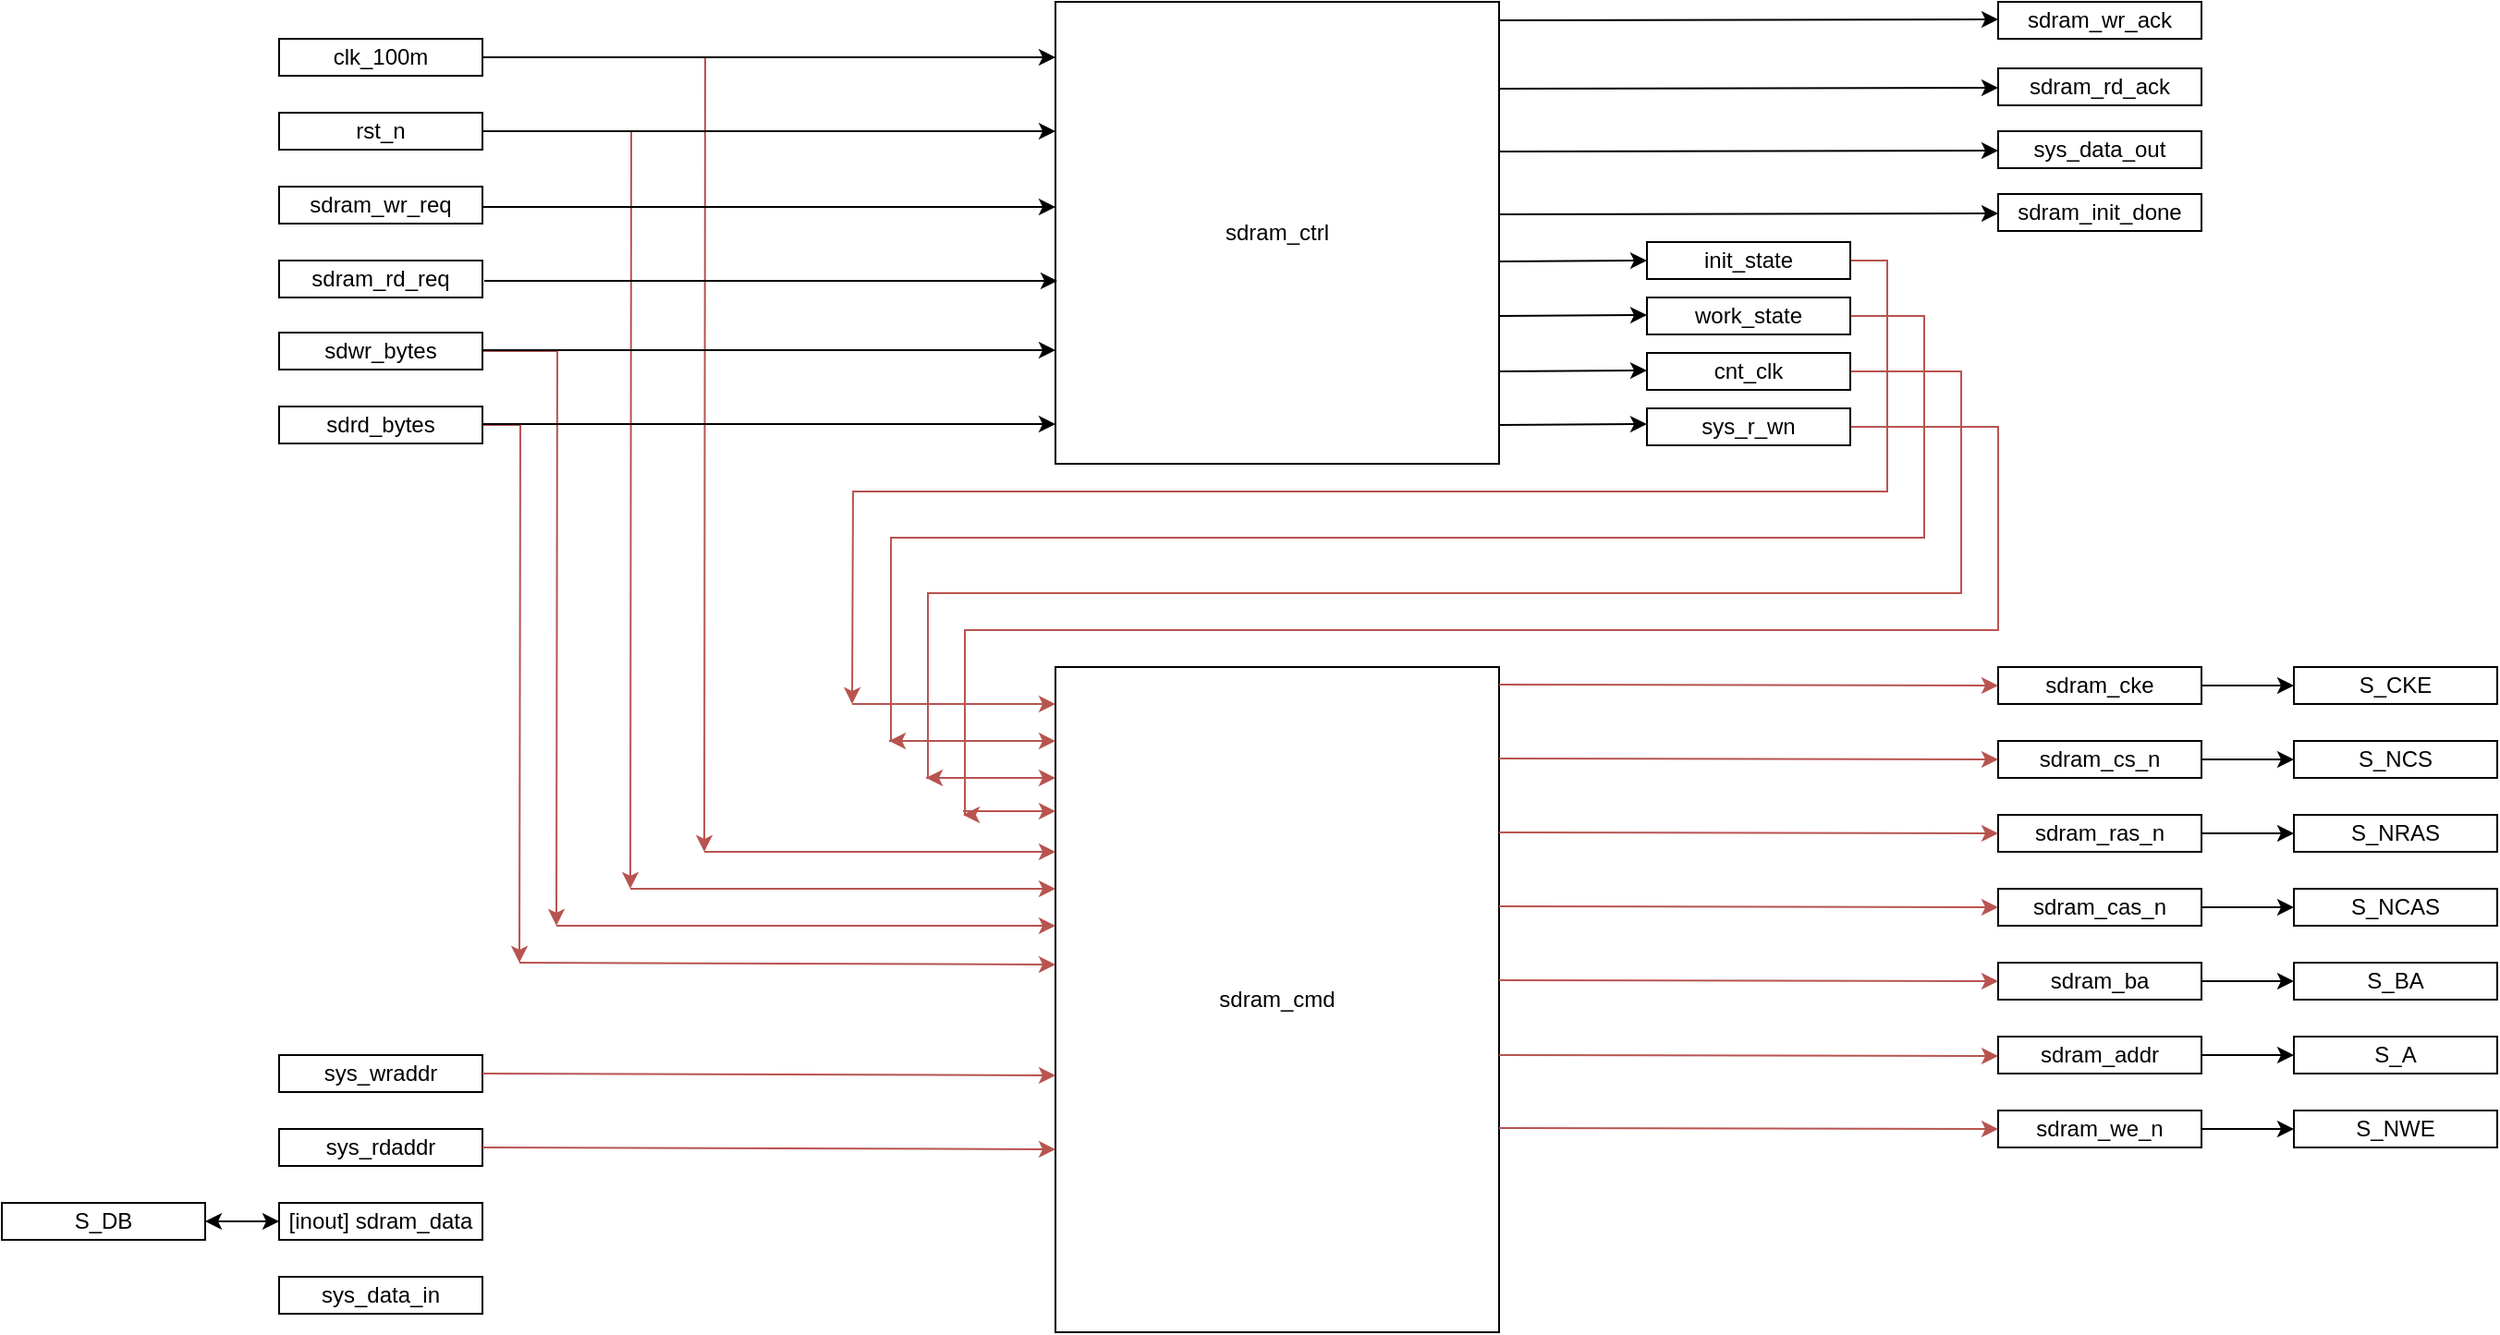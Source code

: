 <mxfile version="22.0.8" type="github">
  <diagram name="Page-1" id="QzKriibWGeIbcQBbAOVL">
    <mxGraphModel dx="2284" dy="758" grid="1" gridSize="10" guides="1" tooltips="1" connect="1" arrows="1" fold="1" page="1" pageScale="1" pageWidth="850" pageHeight="1100" math="0" shadow="0">
      <root>
        <mxCell id="0" />
        <mxCell id="1" parent="0" />
        <mxCell id="-hZiaQxBjhqHarwySM8e-2" value="sdram_ctrl" style="rounded=0;whiteSpace=wrap;html=1;" parent="1" vertex="1">
          <mxGeometry x="510" y="140" width="240" height="250" as="geometry" />
        </mxCell>
        <mxCell id="nmadv54hfyfQ1lx8FfqC-75" style="edgeStyle=orthogonalEdgeStyle;rounded=0;orthogonalLoop=1;jettySize=auto;html=1;exitX=1;exitY=0.5;exitDx=0;exitDy=0;fillColor=#f8cecc;strokeColor=#b85450;" edge="1" parent="1" source="-hZiaQxBjhqHarwySM8e-10">
          <mxGeometry relative="1" as="geometry">
            <mxPoint x="320" y="600" as="targetPoint" />
          </mxGeometry>
        </mxCell>
        <mxCell id="-hZiaQxBjhqHarwySM8e-10" value="clk_100m" style="rounded=0;whiteSpace=wrap;html=1;" parent="1" vertex="1">
          <mxGeometry x="90" y="160" width="110" height="20" as="geometry" />
        </mxCell>
        <mxCell id="nmadv54hfyfQ1lx8FfqC-77" style="edgeStyle=orthogonalEdgeStyle;rounded=0;orthogonalLoop=1;jettySize=auto;html=1;exitX=1;exitY=0.5;exitDx=0;exitDy=0;fillColor=#f8cecc;strokeColor=#b85450;" edge="1" parent="1" source="-hZiaQxBjhqHarwySM8e-11">
          <mxGeometry relative="1" as="geometry">
            <mxPoint x="280" y="620" as="targetPoint" />
          </mxGeometry>
        </mxCell>
        <mxCell id="-hZiaQxBjhqHarwySM8e-11" value="rst_n" style="rounded=0;whiteSpace=wrap;html=1;" parent="1" vertex="1">
          <mxGeometry x="90" y="200" width="110" height="20" as="geometry" />
        </mxCell>
        <mxCell id="-hZiaQxBjhqHarwySM8e-12" value="sdram_wr_req" style="rounded=0;whiteSpace=wrap;html=1;" parent="1" vertex="1">
          <mxGeometry x="90" y="240" width="110" height="20" as="geometry" />
        </mxCell>
        <mxCell id="-hZiaQxBjhqHarwySM8e-13" value="sdram_rd_req" style="rounded=0;whiteSpace=wrap;html=1;" parent="1" vertex="1">
          <mxGeometry x="90" y="280" width="110" height="20" as="geometry" />
        </mxCell>
        <mxCell id="-hZiaQxBjhqHarwySM8e-14" value="sys_wraddr" style="rounded=0;whiteSpace=wrap;html=1;" parent="1" vertex="1">
          <mxGeometry x="90" y="710" width="110" height="20" as="geometry" />
        </mxCell>
        <mxCell id="-hZiaQxBjhqHarwySM8e-15" value="sys_rdaddr" style="rounded=0;whiteSpace=wrap;html=1;" parent="1" vertex="1">
          <mxGeometry x="90" y="750" width="110" height="20" as="geometry" />
        </mxCell>
        <mxCell id="nmadv54hfyfQ1lx8FfqC-79" style="edgeStyle=orthogonalEdgeStyle;rounded=0;orthogonalLoop=1;jettySize=auto;html=1;exitX=1;exitY=0.5;exitDx=0;exitDy=0;fillColor=#f8cecc;strokeColor=#b85450;" edge="1" parent="1" source="-hZiaQxBjhqHarwySM8e-16">
          <mxGeometry relative="1" as="geometry">
            <mxPoint x="240" y="640" as="targetPoint" />
          </mxGeometry>
        </mxCell>
        <mxCell id="-hZiaQxBjhqHarwySM8e-16" value="sdwr_bytes" style="rounded=0;whiteSpace=wrap;html=1;" parent="1" vertex="1">
          <mxGeometry x="90" y="319" width="110" height="20" as="geometry" />
        </mxCell>
        <mxCell id="nmadv54hfyfQ1lx8FfqC-88" style="edgeStyle=orthogonalEdgeStyle;rounded=0;orthogonalLoop=1;jettySize=auto;html=1;exitX=1;exitY=0.5;exitDx=0;exitDy=0;fillColor=#f8cecc;strokeColor=#b85450;" edge="1" parent="1" source="-hZiaQxBjhqHarwySM8e-17">
          <mxGeometry relative="1" as="geometry">
            <mxPoint x="220" y="660" as="targetPoint" />
          </mxGeometry>
        </mxCell>
        <mxCell id="-hZiaQxBjhqHarwySM8e-17" value="sdrd_bytes" style="rounded=0;whiteSpace=wrap;html=1;" parent="1" vertex="1">
          <mxGeometry x="90" y="359" width="110" height="20" as="geometry" />
        </mxCell>
        <mxCell id="nmadv54hfyfQ1lx8FfqC-32" style="edgeStyle=orthogonalEdgeStyle;rounded=0;orthogonalLoop=1;jettySize=auto;html=1;exitX=0;exitY=0.5;exitDx=0;exitDy=0;" edge="1" parent="1" source="-hZiaQxBjhqHarwySM8e-18" target="nmadv54hfyfQ1lx8FfqC-30">
          <mxGeometry relative="1" as="geometry" />
        </mxCell>
        <mxCell id="-hZiaQxBjhqHarwySM8e-18" value="[inout] sdram_data" style="rounded=0;whiteSpace=wrap;html=1;" parent="1" vertex="1">
          <mxGeometry x="90" y="790" width="110" height="20" as="geometry" />
        </mxCell>
        <mxCell id="-hZiaQxBjhqHarwySM8e-19" value="sdram_wr_ack" style="rounded=0;whiteSpace=wrap;html=1;" parent="1" vertex="1">
          <mxGeometry x="1020" y="140" width="110" height="20" as="geometry" />
        </mxCell>
        <mxCell id="-hZiaQxBjhqHarwySM8e-20" value="sdram_rd_ack" style="rounded=0;whiteSpace=wrap;html=1;" parent="1" vertex="1">
          <mxGeometry x="1020" y="176" width="110" height="20" as="geometry" />
        </mxCell>
        <mxCell id="-hZiaQxBjhqHarwySM8e-21" value="sys_data_out" style="rounded=0;whiteSpace=wrap;html=1;" parent="1" vertex="1">
          <mxGeometry x="1020" y="210" width="110" height="20" as="geometry" />
        </mxCell>
        <mxCell id="-hZiaQxBjhqHarwySM8e-22" value="sdram_init_done" style="rounded=0;whiteSpace=wrap;html=1;" parent="1" vertex="1">
          <mxGeometry x="1020" y="244" width="110" height="20" as="geometry" />
        </mxCell>
        <mxCell id="nmadv54hfyfQ1lx8FfqC-42" style="edgeStyle=orthogonalEdgeStyle;rounded=0;orthogonalLoop=1;jettySize=auto;html=1;exitX=1;exitY=0.5;exitDx=0;exitDy=0;entryX=0;entryY=0.5;entryDx=0;entryDy=0;" edge="1" parent="1" source="-hZiaQxBjhqHarwySM8e-23" target="nmadv54hfyfQ1lx8FfqC-41">
          <mxGeometry relative="1" as="geometry" />
        </mxCell>
        <mxCell id="-hZiaQxBjhqHarwySM8e-23" value="sdram_cke" style="rounded=0;whiteSpace=wrap;html=1;" parent="1" vertex="1">
          <mxGeometry x="1020" y="500" width="110" height="20" as="geometry" />
        </mxCell>
        <mxCell id="nmadv54hfyfQ1lx8FfqC-40" style="edgeStyle=orthogonalEdgeStyle;rounded=0;orthogonalLoop=1;jettySize=auto;html=1;exitX=1;exitY=0.5;exitDx=0;exitDy=0;entryX=0;entryY=0.5;entryDx=0;entryDy=0;" edge="1" parent="1" source="-hZiaQxBjhqHarwySM8e-24" target="nmadv54hfyfQ1lx8FfqC-39">
          <mxGeometry relative="1" as="geometry" />
        </mxCell>
        <mxCell id="-hZiaQxBjhqHarwySM8e-24" value="sdram_cs_n" style="rounded=0;whiteSpace=wrap;html=1;" parent="1" vertex="1">
          <mxGeometry x="1020" y="540" width="110" height="20" as="geometry" />
        </mxCell>
        <mxCell id="nmadv54hfyfQ1lx8FfqC-36" style="edgeStyle=orthogonalEdgeStyle;rounded=0;orthogonalLoop=1;jettySize=auto;html=1;exitX=1;exitY=0.5;exitDx=0;exitDy=0;entryX=0;entryY=0.5;entryDx=0;entryDy=0;" edge="1" parent="1" source="-hZiaQxBjhqHarwySM8e-25" target="nmadv54hfyfQ1lx8FfqC-35">
          <mxGeometry relative="1" as="geometry" />
        </mxCell>
        <mxCell id="-hZiaQxBjhqHarwySM8e-25" value="sdram_ras_n" style="rounded=0;whiteSpace=wrap;html=1;" parent="1" vertex="1">
          <mxGeometry x="1020" y="580" width="110" height="20" as="geometry" />
        </mxCell>
        <mxCell id="nmadv54hfyfQ1lx8FfqC-34" style="edgeStyle=orthogonalEdgeStyle;rounded=0;orthogonalLoop=1;jettySize=auto;html=1;exitX=1;exitY=0.5;exitDx=0;exitDy=0;entryX=0;entryY=0.5;entryDx=0;entryDy=0;" edge="1" parent="1" source="-hZiaQxBjhqHarwySM8e-26" target="nmadv54hfyfQ1lx8FfqC-33">
          <mxGeometry relative="1" as="geometry" />
        </mxCell>
        <mxCell id="-hZiaQxBjhqHarwySM8e-26" value="sdram_cas_n" style="rounded=0;whiteSpace=wrap;html=1;" parent="1" vertex="1">
          <mxGeometry x="1020" y="620" width="110" height="20" as="geometry" />
        </mxCell>
        <mxCell id="nmadv54hfyfQ1lx8FfqC-29" style="edgeStyle=orthogonalEdgeStyle;rounded=0;orthogonalLoop=1;jettySize=auto;html=1;exitX=1;exitY=0.5;exitDx=0;exitDy=0;entryX=0;entryY=0.5;entryDx=0;entryDy=0;" edge="1" parent="1" source="-hZiaQxBjhqHarwySM8e-27" target="nmadv54hfyfQ1lx8FfqC-28">
          <mxGeometry relative="1" as="geometry" />
        </mxCell>
        <mxCell id="-hZiaQxBjhqHarwySM8e-27" value="sdram_ba" style="rounded=0;whiteSpace=wrap;html=1;" parent="1" vertex="1">
          <mxGeometry x="1020" y="660" width="110" height="20" as="geometry" />
        </mxCell>
        <mxCell id="nmadv54hfyfQ1lx8FfqC-27" style="edgeStyle=orthogonalEdgeStyle;rounded=0;orthogonalLoop=1;jettySize=auto;html=1;exitX=1;exitY=0.5;exitDx=0;exitDy=0;entryX=0;entryY=0.5;entryDx=0;entryDy=0;" edge="1" parent="1" source="-hZiaQxBjhqHarwySM8e-28" target="nmadv54hfyfQ1lx8FfqC-26">
          <mxGeometry relative="1" as="geometry" />
        </mxCell>
        <mxCell id="-hZiaQxBjhqHarwySM8e-28" value="sdram_addr" style="rounded=0;whiteSpace=wrap;html=1;" parent="1" vertex="1">
          <mxGeometry x="1020" y="700" width="110" height="20" as="geometry" />
        </mxCell>
        <mxCell id="-hZiaQxBjhqHarwySM8e-33" value="sys_data_in" style="rounded=0;whiteSpace=wrap;html=1;" parent="1" vertex="1">
          <mxGeometry x="90" y="830" width="110" height="20" as="geometry" />
        </mxCell>
        <mxCell id="nmadv54hfyfQ1lx8FfqC-4" value="" style="endArrow=classic;html=1;rounded=0;exitX=1;exitY=0.5;exitDx=0;exitDy=0;" edge="1" parent="1" source="-hZiaQxBjhqHarwySM8e-10">
          <mxGeometry width="50" height="50" relative="1" as="geometry">
            <mxPoint x="250" y="180" as="sourcePoint" />
            <mxPoint x="510" y="170" as="targetPoint" />
          </mxGeometry>
        </mxCell>
        <mxCell id="nmadv54hfyfQ1lx8FfqC-5" value="" style="endArrow=classic;html=1;rounded=0;exitX=1;exitY=0.5;exitDx=0;exitDy=0;" edge="1" parent="1" source="-hZiaQxBjhqHarwySM8e-11">
          <mxGeometry width="50" height="50" relative="1" as="geometry">
            <mxPoint x="220" y="209.5" as="sourcePoint" />
            <mxPoint x="510" y="210" as="targetPoint" />
          </mxGeometry>
        </mxCell>
        <mxCell id="nmadv54hfyfQ1lx8FfqC-6" value="" style="endArrow=classic;html=1;rounded=0;exitX=1;exitY=0.5;exitDx=0;exitDy=0;entryX=0;entryY=0.191;entryDx=0;entryDy=0;entryPerimeter=0;" edge="1" parent="1">
          <mxGeometry width="50" height="50" relative="1" as="geometry">
            <mxPoint x="200" y="251" as="sourcePoint" />
            <mxPoint x="510" y="251" as="targetPoint" />
          </mxGeometry>
        </mxCell>
        <mxCell id="nmadv54hfyfQ1lx8FfqC-7" value="" style="endArrow=classic;html=1;rounded=0;exitX=1;exitY=0.5;exitDx=0;exitDy=0;entryX=0;entryY=0.191;entryDx=0;entryDy=0;entryPerimeter=0;" edge="1" parent="1">
          <mxGeometry width="50" height="50" relative="1" as="geometry">
            <mxPoint x="201" y="291" as="sourcePoint" />
            <mxPoint x="511" y="291" as="targetPoint" />
          </mxGeometry>
        </mxCell>
        <mxCell id="nmadv54hfyfQ1lx8FfqC-8" value="" style="endArrow=classic;html=1;rounded=0;" edge="1" parent="1">
          <mxGeometry width="50" height="50" relative="1" as="geometry">
            <mxPoint x="750" y="150" as="sourcePoint" />
            <mxPoint x="1020" y="149.5" as="targetPoint" />
          </mxGeometry>
        </mxCell>
        <mxCell id="nmadv54hfyfQ1lx8FfqC-9" value="" style="endArrow=classic;html=1;rounded=0;" edge="1" parent="1">
          <mxGeometry width="50" height="50" relative="1" as="geometry">
            <mxPoint x="750" y="187" as="sourcePoint" />
            <mxPoint x="1020" y="186.5" as="targetPoint" />
          </mxGeometry>
        </mxCell>
        <mxCell id="nmadv54hfyfQ1lx8FfqC-12" value="" style="endArrow=classic;html=1;rounded=0;exitX=1;exitY=0.5;exitDx=0;exitDy=0;entryX=0;entryY=0.191;entryDx=0;entryDy=0;entryPerimeter=0;" edge="1" parent="1">
          <mxGeometry width="50" height="50" relative="1" as="geometry">
            <mxPoint x="200" y="328.5" as="sourcePoint" />
            <mxPoint x="510" y="328.5" as="targetPoint" />
          </mxGeometry>
        </mxCell>
        <mxCell id="nmadv54hfyfQ1lx8FfqC-13" value="" style="endArrow=classic;html=1;rounded=0;exitX=1;exitY=0.5;exitDx=0;exitDy=0;entryX=0;entryY=0.191;entryDx=0;entryDy=0;entryPerimeter=0;" edge="1" parent="1">
          <mxGeometry width="50" height="50" relative="1" as="geometry">
            <mxPoint x="200" y="368.5" as="sourcePoint" />
            <mxPoint x="510" y="368.5" as="targetPoint" />
          </mxGeometry>
        </mxCell>
        <mxCell id="nmadv54hfyfQ1lx8FfqC-16" value="" style="endArrow=classic;html=1;rounded=0;" edge="1" parent="1">
          <mxGeometry width="50" height="50" relative="1" as="geometry">
            <mxPoint x="750" y="221" as="sourcePoint" />
            <mxPoint x="1020" y="220.5" as="targetPoint" />
          </mxGeometry>
        </mxCell>
        <mxCell id="nmadv54hfyfQ1lx8FfqC-17" value="" style="endArrow=classic;html=1;rounded=0;" edge="1" parent="1">
          <mxGeometry width="50" height="50" relative="1" as="geometry">
            <mxPoint x="750" y="255" as="sourcePoint" />
            <mxPoint x="1020" y="254.5" as="targetPoint" />
          </mxGeometry>
        </mxCell>
        <mxCell id="nmadv54hfyfQ1lx8FfqC-38" style="edgeStyle=orthogonalEdgeStyle;rounded=0;orthogonalLoop=1;jettySize=auto;html=1;exitX=1;exitY=0.5;exitDx=0;exitDy=0;entryX=0;entryY=0.5;entryDx=0;entryDy=0;" edge="1" parent="1" source="nmadv54hfyfQ1lx8FfqC-21" target="nmadv54hfyfQ1lx8FfqC-37">
          <mxGeometry relative="1" as="geometry" />
        </mxCell>
        <mxCell id="nmadv54hfyfQ1lx8FfqC-21" value="sdram_we_n" style="rounded=0;whiteSpace=wrap;html=1;" vertex="1" parent="1">
          <mxGeometry x="1020" y="740" width="110" height="20" as="geometry" />
        </mxCell>
        <mxCell id="nmadv54hfyfQ1lx8FfqC-26" value="S_A" style="rounded=0;whiteSpace=wrap;html=1;" vertex="1" parent="1">
          <mxGeometry x="1180" y="700" width="110" height="20" as="geometry" />
        </mxCell>
        <mxCell id="nmadv54hfyfQ1lx8FfqC-28" value="S_BA" style="rounded=0;whiteSpace=wrap;html=1;" vertex="1" parent="1">
          <mxGeometry x="1180" y="660" width="110" height="20" as="geometry" />
        </mxCell>
        <mxCell id="nmadv54hfyfQ1lx8FfqC-31" style="edgeStyle=orthogonalEdgeStyle;rounded=0;orthogonalLoop=1;jettySize=auto;html=1;exitX=1;exitY=0.5;exitDx=0;exitDy=0;entryX=0;entryY=0.5;entryDx=0;entryDy=0;" edge="1" parent="1" source="nmadv54hfyfQ1lx8FfqC-30" target="-hZiaQxBjhqHarwySM8e-18">
          <mxGeometry relative="1" as="geometry" />
        </mxCell>
        <mxCell id="nmadv54hfyfQ1lx8FfqC-30" value="S_DB" style="rounded=0;whiteSpace=wrap;html=1;" vertex="1" parent="1">
          <mxGeometry x="-60" y="790" width="110" height="20" as="geometry" />
        </mxCell>
        <mxCell id="nmadv54hfyfQ1lx8FfqC-33" value="S_NCAS" style="rounded=0;whiteSpace=wrap;html=1;" vertex="1" parent="1">
          <mxGeometry x="1180" y="620" width="110" height="20" as="geometry" />
        </mxCell>
        <mxCell id="nmadv54hfyfQ1lx8FfqC-35" value="S_NRAS" style="rounded=0;whiteSpace=wrap;html=1;" vertex="1" parent="1">
          <mxGeometry x="1180" y="580" width="110" height="20" as="geometry" />
        </mxCell>
        <mxCell id="nmadv54hfyfQ1lx8FfqC-37" value="S_NWE" style="rounded=0;whiteSpace=wrap;html=1;" vertex="1" parent="1">
          <mxGeometry x="1180" y="740" width="110" height="20" as="geometry" />
        </mxCell>
        <mxCell id="nmadv54hfyfQ1lx8FfqC-39" value="S_NCS" style="rounded=0;whiteSpace=wrap;html=1;" vertex="1" parent="1">
          <mxGeometry x="1180" y="540" width="110" height="20" as="geometry" />
        </mxCell>
        <mxCell id="nmadv54hfyfQ1lx8FfqC-41" value="S_CKE" style="rounded=0;whiteSpace=wrap;html=1;" vertex="1" parent="1">
          <mxGeometry x="1180" y="500" width="110" height="20" as="geometry" />
        </mxCell>
        <mxCell id="nmadv54hfyfQ1lx8FfqC-44" value="sdram_cmd" style="rounded=0;whiteSpace=wrap;html=1;" vertex="1" parent="1">
          <mxGeometry x="510" y="500" width="240" height="360" as="geometry" />
        </mxCell>
        <mxCell id="nmadv54hfyfQ1lx8FfqC-60" style="edgeStyle=orthogonalEdgeStyle;rounded=0;orthogonalLoop=1;jettySize=auto;html=1;exitX=1;exitY=0.5;exitDx=0;exitDy=0;fillColor=#f8cecc;strokeColor=#b85450;" edge="1" parent="1" source="nmadv54hfyfQ1lx8FfqC-51">
          <mxGeometry relative="1" as="geometry">
            <mxPoint x="400" y="520" as="targetPoint" />
          </mxGeometry>
        </mxCell>
        <mxCell id="nmadv54hfyfQ1lx8FfqC-51" value="init_state" style="rounded=0;whiteSpace=wrap;html=1;" vertex="1" parent="1">
          <mxGeometry x="830" y="270" width="110" height="20" as="geometry" />
        </mxCell>
        <mxCell id="nmadv54hfyfQ1lx8FfqC-81" style="edgeStyle=orthogonalEdgeStyle;rounded=0;orthogonalLoop=1;jettySize=auto;html=1;exitX=1;exitY=0.5;exitDx=0;exitDy=0;fillColor=#f8cecc;strokeColor=#b85450;" edge="1" parent="1" source="nmadv54hfyfQ1lx8FfqC-52">
          <mxGeometry relative="1" as="geometry">
            <mxPoint x="420" y="540" as="targetPoint" />
            <Array as="points">
              <mxPoint x="980" y="310" />
              <mxPoint x="980" y="430" />
              <mxPoint x="421" y="430" />
            </Array>
          </mxGeometry>
        </mxCell>
        <mxCell id="nmadv54hfyfQ1lx8FfqC-52" value="work_state" style="rounded=0;whiteSpace=wrap;html=1;" vertex="1" parent="1">
          <mxGeometry x="830" y="300" width="110" height="20" as="geometry" />
        </mxCell>
        <mxCell id="nmadv54hfyfQ1lx8FfqC-83" style="edgeStyle=orthogonalEdgeStyle;rounded=0;orthogonalLoop=1;jettySize=auto;html=1;exitX=1;exitY=0.5;exitDx=0;exitDy=0;fillColor=#f8cecc;strokeColor=#b85450;" edge="1" parent="1" source="nmadv54hfyfQ1lx8FfqC-53">
          <mxGeometry relative="1" as="geometry">
            <mxPoint x="440" y="560" as="targetPoint" />
            <Array as="points">
              <mxPoint x="1000" y="340" />
              <mxPoint x="1000" y="460" />
              <mxPoint x="441" y="460" />
            </Array>
          </mxGeometry>
        </mxCell>
        <mxCell id="nmadv54hfyfQ1lx8FfqC-53" value="cnt_clk" style="rounded=0;whiteSpace=wrap;html=1;" vertex="1" parent="1">
          <mxGeometry x="830" y="330" width="110" height="20" as="geometry" />
        </mxCell>
        <mxCell id="nmadv54hfyfQ1lx8FfqC-85" style="edgeStyle=orthogonalEdgeStyle;rounded=0;orthogonalLoop=1;jettySize=auto;html=1;exitX=1;exitY=0.5;exitDx=0;exitDy=0;fillColor=#f8cecc;strokeColor=#b85450;" edge="1" parent="1" source="nmadv54hfyfQ1lx8FfqC-54">
          <mxGeometry relative="1" as="geometry">
            <mxPoint x="460" y="580" as="targetPoint" />
            <Array as="points">
              <mxPoint x="1020" y="370" />
              <mxPoint x="1020" y="480" />
              <mxPoint x="461" y="480" />
            </Array>
          </mxGeometry>
        </mxCell>
        <mxCell id="nmadv54hfyfQ1lx8FfqC-54" value="sys_r_wn" style="rounded=0;whiteSpace=wrap;html=1;" vertex="1" parent="1">
          <mxGeometry x="830" y="360" width="110" height="20" as="geometry" />
        </mxCell>
        <mxCell id="nmadv54hfyfQ1lx8FfqC-56" value="" style="endArrow=classic;html=1;rounded=0;entryX=0;entryY=0.5;entryDx=0;entryDy=0;entryPerimeter=0;" edge="1" parent="1" target="nmadv54hfyfQ1lx8FfqC-51">
          <mxGeometry width="50" height="50" relative="1" as="geometry">
            <mxPoint x="750" y="280.5" as="sourcePoint" />
            <mxPoint x="820" y="280" as="targetPoint" />
          </mxGeometry>
        </mxCell>
        <mxCell id="nmadv54hfyfQ1lx8FfqC-57" value="" style="endArrow=classic;html=1;rounded=0;entryX=0;entryY=0.5;entryDx=0;entryDy=0;entryPerimeter=0;" edge="1" parent="1">
          <mxGeometry width="50" height="50" relative="1" as="geometry">
            <mxPoint x="750" y="310" as="sourcePoint" />
            <mxPoint x="830" y="309.5" as="targetPoint" />
          </mxGeometry>
        </mxCell>
        <mxCell id="nmadv54hfyfQ1lx8FfqC-58" value="" style="endArrow=classic;html=1;rounded=0;entryX=0;entryY=0.5;entryDx=0;entryDy=0;entryPerimeter=0;" edge="1" parent="1">
          <mxGeometry width="50" height="50" relative="1" as="geometry">
            <mxPoint x="750" y="340" as="sourcePoint" />
            <mxPoint x="830" y="339.5" as="targetPoint" />
          </mxGeometry>
        </mxCell>
        <mxCell id="nmadv54hfyfQ1lx8FfqC-59" value="" style="endArrow=classic;html=1;rounded=0;entryX=0;entryY=0.5;entryDx=0;entryDy=0;entryPerimeter=0;" edge="1" parent="1">
          <mxGeometry width="50" height="50" relative="1" as="geometry">
            <mxPoint x="750" y="369" as="sourcePoint" />
            <mxPoint x="830" y="368.5" as="targetPoint" />
          </mxGeometry>
        </mxCell>
        <mxCell id="nmadv54hfyfQ1lx8FfqC-76" value="" style="endArrow=classic;html=1;rounded=0;fillColor=#f8cecc;strokeColor=#b85450;" edge="1" parent="1">
          <mxGeometry width="50" height="50" relative="1" as="geometry">
            <mxPoint x="320" y="600" as="sourcePoint" />
            <mxPoint x="510" y="600" as="targetPoint" />
          </mxGeometry>
        </mxCell>
        <mxCell id="nmadv54hfyfQ1lx8FfqC-78" value="" style="endArrow=classic;html=1;rounded=0;fillColor=#f8cecc;strokeColor=#b85450;" edge="1" parent="1">
          <mxGeometry width="50" height="50" relative="1" as="geometry">
            <mxPoint x="280" y="620" as="sourcePoint" />
            <mxPoint x="510" y="620" as="targetPoint" />
          </mxGeometry>
        </mxCell>
        <mxCell id="nmadv54hfyfQ1lx8FfqC-80" value="" style="endArrow=classic;html=1;rounded=0;fillColor=#f8cecc;strokeColor=#b85450;" edge="1" parent="1">
          <mxGeometry width="50" height="50" relative="1" as="geometry">
            <mxPoint x="400" y="520" as="sourcePoint" />
            <mxPoint x="510" y="520" as="targetPoint" />
          </mxGeometry>
        </mxCell>
        <mxCell id="nmadv54hfyfQ1lx8FfqC-82" value="" style="endArrow=classic;html=1;rounded=0;fillColor=#f8cecc;strokeColor=#b85450;" edge="1" parent="1">
          <mxGeometry width="50" height="50" relative="1" as="geometry">
            <mxPoint x="420" y="540" as="sourcePoint" />
            <mxPoint x="510" y="540" as="targetPoint" />
          </mxGeometry>
        </mxCell>
        <mxCell id="nmadv54hfyfQ1lx8FfqC-84" value="" style="endArrow=classic;html=1;rounded=0;fillColor=#f8cecc;strokeColor=#b85450;" edge="1" parent="1">
          <mxGeometry width="50" height="50" relative="1" as="geometry">
            <mxPoint x="440" y="560" as="sourcePoint" />
            <mxPoint x="510" y="560" as="targetPoint" />
          </mxGeometry>
        </mxCell>
        <mxCell id="nmadv54hfyfQ1lx8FfqC-86" value="" style="endArrow=classic;html=1;rounded=0;fillColor=#f8cecc;strokeColor=#b85450;" edge="1" parent="1">
          <mxGeometry width="50" height="50" relative="1" as="geometry">
            <mxPoint x="460" y="578" as="sourcePoint" />
            <mxPoint x="510" y="578" as="targetPoint" />
          </mxGeometry>
        </mxCell>
        <mxCell id="nmadv54hfyfQ1lx8FfqC-87" value="" style="endArrow=classic;html=1;rounded=0;fillColor=#f8cecc;strokeColor=#b85450;" edge="1" parent="1">
          <mxGeometry width="50" height="50" relative="1" as="geometry">
            <mxPoint x="240" y="640" as="sourcePoint" />
            <mxPoint x="510" y="640" as="targetPoint" />
          </mxGeometry>
        </mxCell>
        <mxCell id="nmadv54hfyfQ1lx8FfqC-89" value="" style="endArrow=classic;html=1;rounded=0;fillColor=#f8cecc;strokeColor=#b85450;" edge="1" parent="1">
          <mxGeometry width="50" height="50" relative="1" as="geometry">
            <mxPoint x="220" y="660" as="sourcePoint" />
            <mxPoint x="510" y="661" as="targetPoint" />
          </mxGeometry>
        </mxCell>
        <mxCell id="nmadv54hfyfQ1lx8FfqC-90" value="" style="endArrow=classic;html=1;rounded=0;fillColor=#f8cecc;strokeColor=#b85450;exitX=1;exitY=0.5;exitDx=0;exitDy=0;" edge="1" parent="1" source="-hZiaQxBjhqHarwySM8e-14">
          <mxGeometry width="50" height="50" relative="1" as="geometry">
            <mxPoint x="220" y="720" as="sourcePoint" />
            <mxPoint x="510" y="721" as="targetPoint" />
          </mxGeometry>
        </mxCell>
        <mxCell id="nmadv54hfyfQ1lx8FfqC-91" value="" style="endArrow=classic;html=1;rounded=0;fillColor=#f8cecc;strokeColor=#b85450;exitX=1;exitY=0.5;exitDx=0;exitDy=0;" edge="1" parent="1">
          <mxGeometry width="50" height="50" relative="1" as="geometry">
            <mxPoint x="200" y="760" as="sourcePoint" />
            <mxPoint x="510" y="761" as="targetPoint" />
          </mxGeometry>
        </mxCell>
        <mxCell id="nmadv54hfyfQ1lx8FfqC-92" value="" style="endArrow=classic;html=1;rounded=0;entryX=0;entryY=0.5;entryDx=0;entryDy=0;fillColor=#f8cecc;strokeColor=#b85450;" edge="1" parent="1" target="-hZiaQxBjhqHarwySM8e-23">
          <mxGeometry width="50" height="50" relative="1" as="geometry">
            <mxPoint x="750" y="509.5" as="sourcePoint" />
            <mxPoint x="930" y="509.5" as="targetPoint" />
          </mxGeometry>
        </mxCell>
        <mxCell id="nmadv54hfyfQ1lx8FfqC-93" value="" style="endArrow=classic;html=1;rounded=0;entryX=0;entryY=0.5;entryDx=0;entryDy=0;fillColor=#f8cecc;strokeColor=#b85450;" edge="1" parent="1">
          <mxGeometry width="50" height="50" relative="1" as="geometry">
            <mxPoint x="750" y="549.5" as="sourcePoint" />
            <mxPoint x="1020" y="550" as="targetPoint" />
          </mxGeometry>
        </mxCell>
        <mxCell id="nmadv54hfyfQ1lx8FfqC-94" value="" style="endArrow=classic;html=1;rounded=0;entryX=0;entryY=0.5;entryDx=0;entryDy=0;fillColor=#f8cecc;strokeColor=#b85450;" edge="1" parent="1">
          <mxGeometry width="50" height="50" relative="1" as="geometry">
            <mxPoint x="750" y="589.5" as="sourcePoint" />
            <mxPoint x="1020" y="590" as="targetPoint" />
          </mxGeometry>
        </mxCell>
        <mxCell id="nmadv54hfyfQ1lx8FfqC-95" value="" style="endArrow=classic;html=1;rounded=0;entryX=0;entryY=0.5;entryDx=0;entryDy=0;fillColor=#f8cecc;strokeColor=#b85450;" edge="1" parent="1">
          <mxGeometry width="50" height="50" relative="1" as="geometry">
            <mxPoint x="750" y="629.5" as="sourcePoint" />
            <mxPoint x="1020" y="630" as="targetPoint" />
          </mxGeometry>
        </mxCell>
        <mxCell id="nmadv54hfyfQ1lx8FfqC-96" value="" style="endArrow=classic;html=1;rounded=0;entryX=0;entryY=0.5;entryDx=0;entryDy=0;fillColor=#f8cecc;strokeColor=#b85450;" edge="1" parent="1">
          <mxGeometry width="50" height="50" relative="1" as="geometry">
            <mxPoint x="750" y="669.5" as="sourcePoint" />
            <mxPoint x="1020" y="670" as="targetPoint" />
          </mxGeometry>
        </mxCell>
        <mxCell id="nmadv54hfyfQ1lx8FfqC-97" value="" style="endArrow=classic;html=1;rounded=0;entryX=0;entryY=0.5;entryDx=0;entryDy=0;fillColor=#f8cecc;strokeColor=#b85450;" edge="1" parent="1">
          <mxGeometry width="50" height="50" relative="1" as="geometry">
            <mxPoint x="750" y="710" as="sourcePoint" />
            <mxPoint x="1020" y="710.5" as="targetPoint" />
          </mxGeometry>
        </mxCell>
        <mxCell id="nmadv54hfyfQ1lx8FfqC-98" value="" style="endArrow=classic;html=1;rounded=0;entryX=0;entryY=0.5;entryDx=0;entryDy=0;fillColor=#f8cecc;strokeColor=#b85450;" edge="1" parent="1">
          <mxGeometry width="50" height="50" relative="1" as="geometry">
            <mxPoint x="750" y="749.5" as="sourcePoint" />
            <mxPoint x="1020" y="750" as="targetPoint" />
          </mxGeometry>
        </mxCell>
      </root>
    </mxGraphModel>
  </diagram>
</mxfile>
